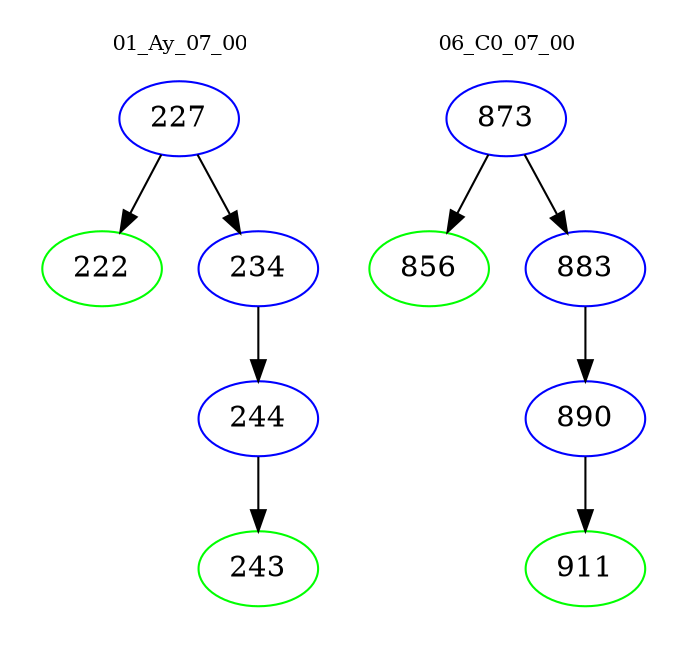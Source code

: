 digraph{
subgraph cluster_0 {
color = white
label = "01_Ay_07_00";
fontsize=10;
T0_227 [label="227", color="blue"]
T0_227 -> T0_222 [color="black"]
T0_222 [label="222", color="green"]
T0_227 -> T0_234 [color="black"]
T0_234 [label="234", color="blue"]
T0_234 -> T0_244 [color="black"]
T0_244 [label="244", color="blue"]
T0_244 -> T0_243 [color="black"]
T0_243 [label="243", color="green"]
}
subgraph cluster_1 {
color = white
label = "06_C0_07_00";
fontsize=10;
T1_873 [label="873", color="blue"]
T1_873 -> T1_856 [color="black"]
T1_856 [label="856", color="green"]
T1_873 -> T1_883 [color="black"]
T1_883 [label="883", color="blue"]
T1_883 -> T1_890 [color="black"]
T1_890 [label="890", color="blue"]
T1_890 -> T1_911 [color="black"]
T1_911 [label="911", color="green"]
}
}
